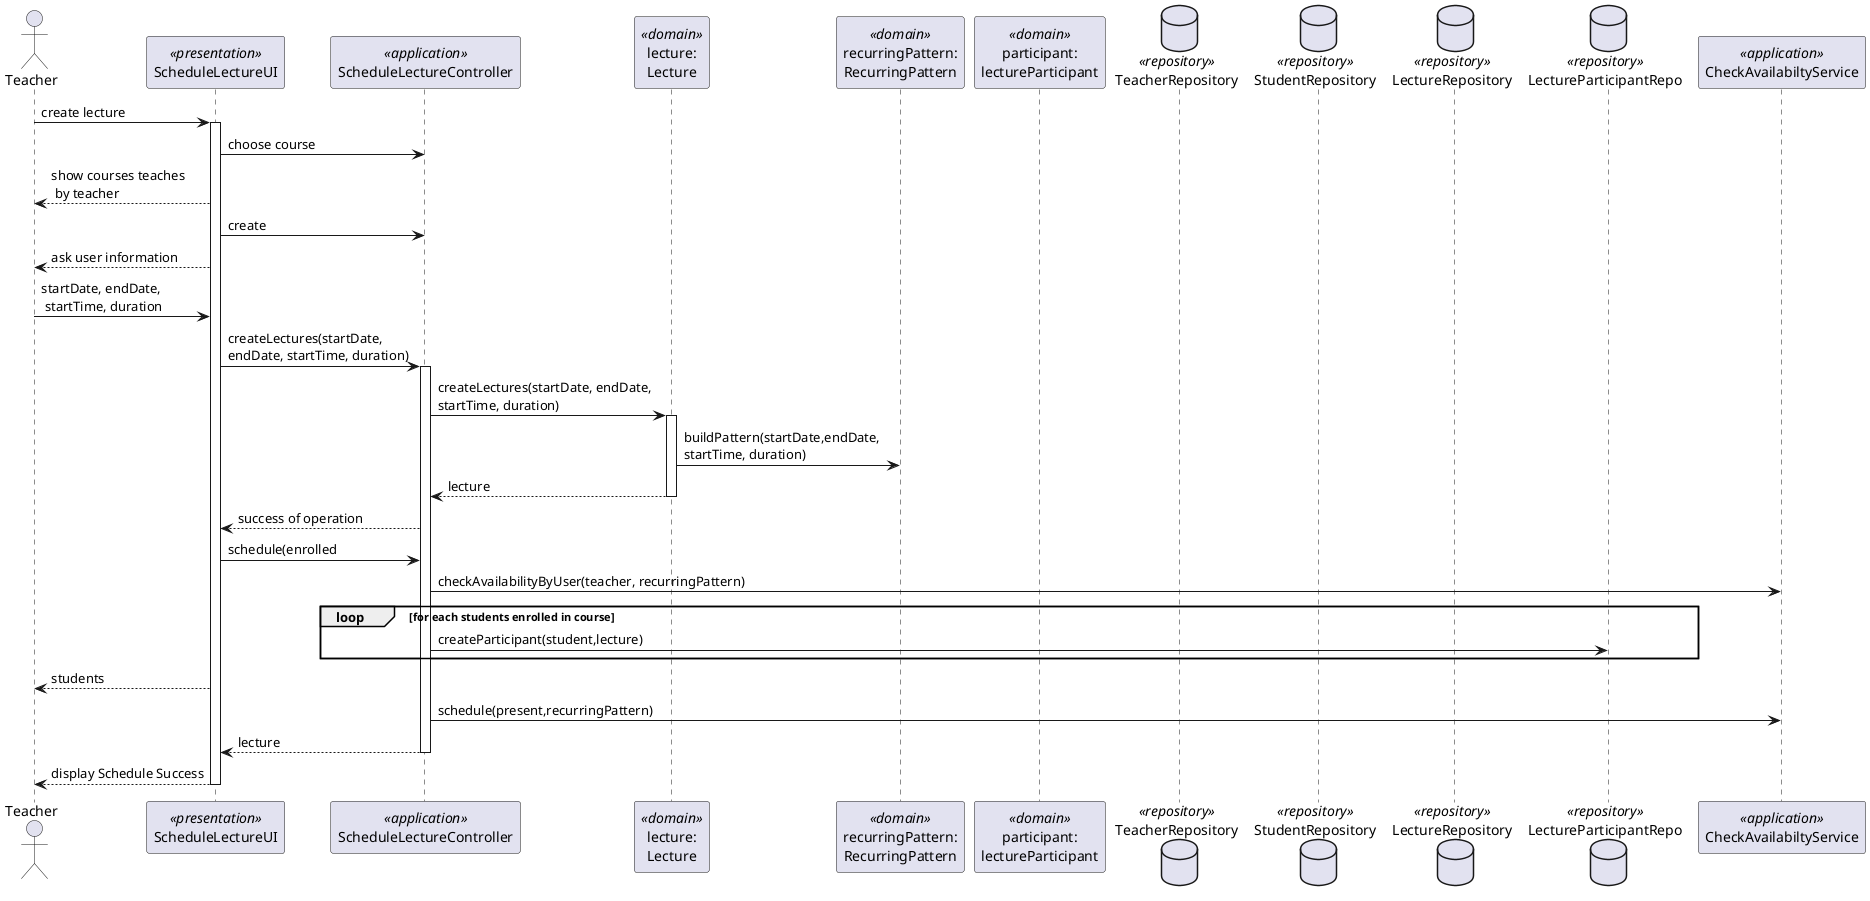 @startuml

skinparam packageStyle rect
skinparam shadowing false

actor Teacher as Actor
participant ScheduleLectureUI as UI <<presentation>> order 1
participant ScheduleLectureController as Controller <<application>> order 2
participant "lecture:\nLecture" as lecture <<domain>> order 3
participant "recurringPattern:\nRecurringPattern" as Pattern <<domain>> order 4
participant "participant:\nlectureParticipant" as lectureParticipant <<domain>> order 5
database TeacherRepository as teacherRepo <<repository>> order 8
database StudentRepository as studentRepo <<repository>> order 8
database LectureRepository as lectureRepo <<repository>> order 9
database LectureParticipantRepo as participantRepo <<repository>> order 10
participant CheckAvailabiltyService as AvailService <<application>> order 11


Actor -> UI : create lecture
activate UI
    UI -> Controller : choose course
    Actor <-- UI : show courses teaches\n by teacher
    UI -> Controller : create

    deactivate Controller
    Actor <-- UI : ask user information
    Actor -> UI : startDate, endDate,\n startTime, duration
    UI -> Controller : createLectures(startDate, \nendDate, startTime, duration)
    activate Controller
            Controller -> lecture : createLectures(startDate, endDate, \nstartTime, duration)
            activate lecture
                lecture -> Pattern : buildPattern(startDate,endDate, \nstartTime, duration)
            Controller <-- lecture : lecture
            deactivate lecture

            Controller --> UI : success of operation
            UI -> Controller : schedule(enrolled
            Controller -> AvailService : checkAvailabilityByUser(teacher, recurringPattern)
            loop for each students enrolled in course
                Controller -> participantRepo : createParticipant(student,lecture)


            end

            Actor <-- UI : students


    Controller -> AvailService : schedule(present,recurringPattern)
    deactivate AvailService

    UI <-- Controller : lecture
    deactivate Controller
Actor <-- UI : display Schedule Success
deactivate UI

@enduml

